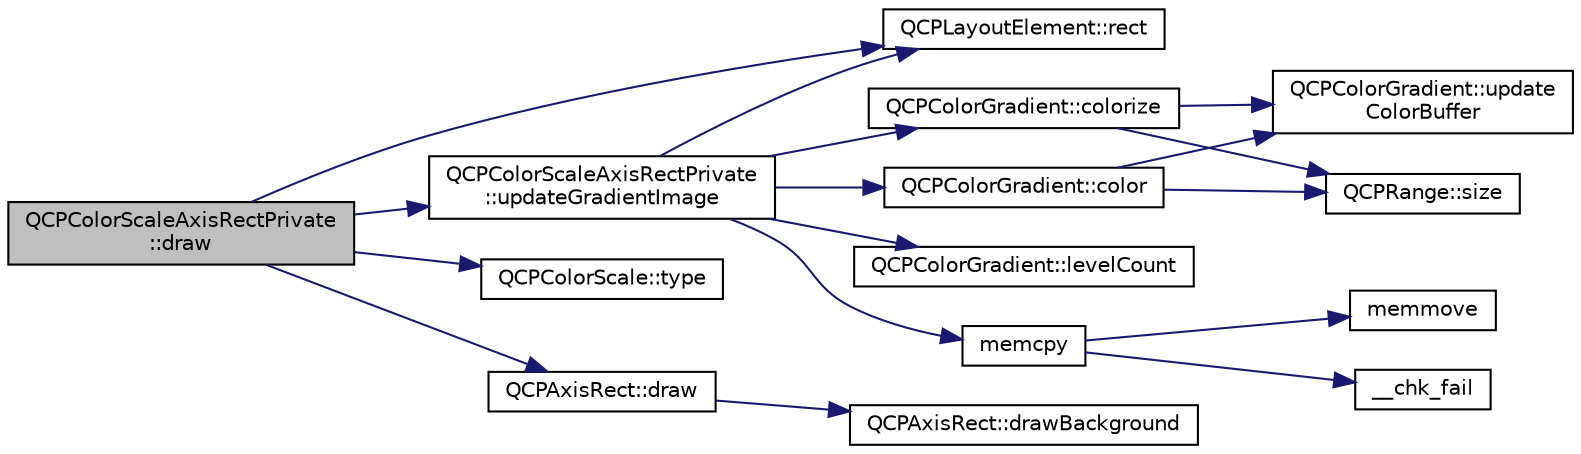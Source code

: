 digraph "QCPColorScaleAxisRectPrivate::draw"
{
  edge [fontname="Helvetica",fontsize="10",labelfontname="Helvetica",labelfontsize="10"];
  node [fontname="Helvetica",fontsize="10",shape=record];
  rankdir="LR";
  Node37 [label="QCPColorScaleAxisRectPrivate\l::draw",height=0.2,width=0.4,color="black", fillcolor="grey75", style="filled", fontcolor="black"];
  Node37 -> Node38 [color="midnightblue",fontsize="10",style="solid",fontname="Helvetica"];
  Node38 [label="QCPColorScaleAxisRectPrivate\l::updateGradientImage",height=0.2,width=0.4,color="black", fillcolor="white", style="filled",URL="$df/ddc/class_q_c_p_color_scale_axis_rect_private.html#a73754cab312aeaddea1bfcc67cc079ac"];
  Node38 -> Node39 [color="midnightblue",fontsize="10",style="solid",fontname="Helvetica"];
  Node39 [label="QCPLayoutElement::rect",height=0.2,width=0.4,color="black", fillcolor="white", style="filled",URL="$d5/db3/class_q_c_p_layout_element.html#a208effccfe2cca4a0eaf9393e60f2dd4"];
  Node38 -> Node40 [color="midnightblue",fontsize="10",style="solid",fontname="Helvetica"];
  Node40 [label="QCPColorGradient::levelCount",height=0.2,width=0.4,color="black", fillcolor="white", style="filled",URL="$df/d78/class_q_c_p_color_gradient.html#ac4b9d7034fc3b6c76318b05075367090"];
  Node38 -> Node41 [color="midnightblue",fontsize="10",style="solid",fontname="Helvetica"];
  Node41 [label="QCPColorGradient::colorize",height=0.2,width=0.4,color="black", fillcolor="white", style="filled",URL="$df/d78/class_q_c_p_color_gradient.html#aaf423ceb943e177b0ed2c48c811d83dc"];
  Node41 -> Node42 [color="midnightblue",fontsize="10",style="solid",fontname="Helvetica"];
  Node42 [label="QCPColorGradient::update\lColorBuffer",height=0.2,width=0.4,color="black", fillcolor="white", style="filled",URL="$df/d78/class_q_c_p_color_gradient.html#a353f15ab3ab586eebf1f6b58c3e2707b"];
  Node41 -> Node43 [color="midnightblue",fontsize="10",style="solid",fontname="Helvetica"];
  Node43 [label="QCPRange::size",height=0.2,width=0.4,color="black", fillcolor="white", style="filled",URL="$d8/d0b/class_q_c_p_range.html#a62326e7cc4316b96df6a60813230e63f"];
  Node38 -> Node44 [color="midnightblue",fontsize="10",style="solid",fontname="Helvetica"];
  Node44 [label="memcpy",height=0.2,width=0.4,color="black", fillcolor="white", style="filled",URL="$d5/d9f/glibc__compat_8cpp.html#a0f46826ab0466591e136db24394923cf"];
  Node44 -> Node45 [color="midnightblue",fontsize="10",style="solid",fontname="Helvetica"];
  Node45 [label="memmove",height=0.2,width=0.4,color="black", fillcolor="white", style="filled",URL="$d5/d9f/glibc__compat_8cpp.html#a9778d49e9029dd75bc53ecbbf9f5e9a1"];
  Node44 -> Node46 [color="midnightblue",fontsize="10",style="solid",fontname="Helvetica"];
  Node46 [label="__chk_fail",height=0.2,width=0.4,color="black", fillcolor="white", style="filled",URL="$d5/d9f/glibc__compat_8cpp.html#a424ac71631da5ada2976630ff67051d1"];
  Node38 -> Node47 [color="midnightblue",fontsize="10",style="solid",fontname="Helvetica"];
  Node47 [label="QCPColorGradient::color",height=0.2,width=0.4,color="black", fillcolor="white", style="filled",URL="$df/d78/class_q_c_p_color_gradient.html#a0599545c859268b025d2060dea741cea"];
  Node47 -> Node42 [color="midnightblue",fontsize="10",style="solid",fontname="Helvetica"];
  Node47 -> Node43 [color="midnightblue",fontsize="10",style="solid",fontname="Helvetica"];
  Node37 -> Node48 [color="midnightblue",fontsize="10",style="solid",fontname="Helvetica"];
  Node48 [label="QCPColorScale::type",height=0.2,width=0.4,color="black", fillcolor="white", style="filled",URL="$da/d2b/class_q_c_p_color_scale.html#a85d7e286fbfc0c04c4b480aff3cb66fb"];
  Node37 -> Node39 [color="midnightblue",fontsize="10",style="solid",fontname="Helvetica"];
  Node37 -> Node49 [color="midnightblue",fontsize="10",style="solid",fontname="Helvetica"];
  Node49 [label="QCPAxisRect::draw",height=0.2,width=0.4,color="black", fillcolor="white", style="filled",URL="$d8/dad/class_q_c_p_axis_rect.html#afb1bbbbda8345cd2710d92ee48440b53"];
  Node49 -> Node50 [color="midnightblue",fontsize="10",style="solid",fontname="Helvetica"];
  Node50 [label="QCPAxisRect::drawBackground",height=0.2,width=0.4,color="black", fillcolor="white", style="filled",URL="$d8/dad/class_q_c_p_axis_rect.html#ab49d338d1ce74b476fcead5b32cf06dc"];
}
